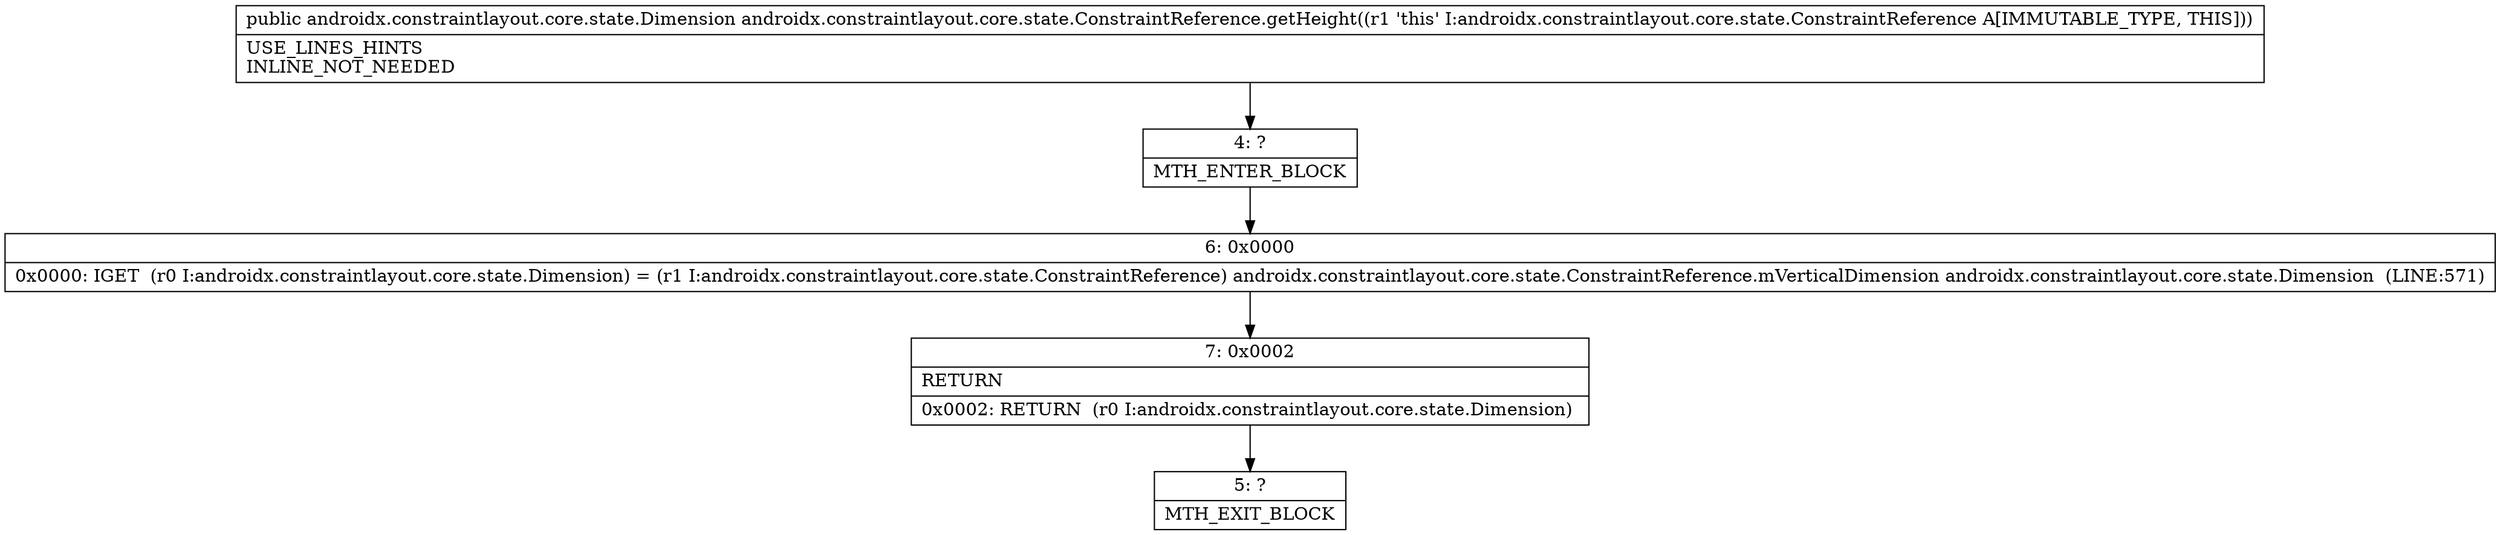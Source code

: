digraph "CFG forandroidx.constraintlayout.core.state.ConstraintReference.getHeight()Landroidx\/constraintlayout\/core\/state\/Dimension;" {
Node_4 [shape=record,label="{4\:\ ?|MTH_ENTER_BLOCK\l}"];
Node_6 [shape=record,label="{6\:\ 0x0000|0x0000: IGET  (r0 I:androidx.constraintlayout.core.state.Dimension) = (r1 I:androidx.constraintlayout.core.state.ConstraintReference) androidx.constraintlayout.core.state.ConstraintReference.mVerticalDimension androidx.constraintlayout.core.state.Dimension  (LINE:571)\l}"];
Node_7 [shape=record,label="{7\:\ 0x0002|RETURN\l|0x0002: RETURN  (r0 I:androidx.constraintlayout.core.state.Dimension) \l}"];
Node_5 [shape=record,label="{5\:\ ?|MTH_EXIT_BLOCK\l}"];
MethodNode[shape=record,label="{public androidx.constraintlayout.core.state.Dimension androidx.constraintlayout.core.state.ConstraintReference.getHeight((r1 'this' I:androidx.constraintlayout.core.state.ConstraintReference A[IMMUTABLE_TYPE, THIS]))  | USE_LINES_HINTS\lINLINE_NOT_NEEDED\l}"];
MethodNode -> Node_4;Node_4 -> Node_6;
Node_6 -> Node_7;
Node_7 -> Node_5;
}

